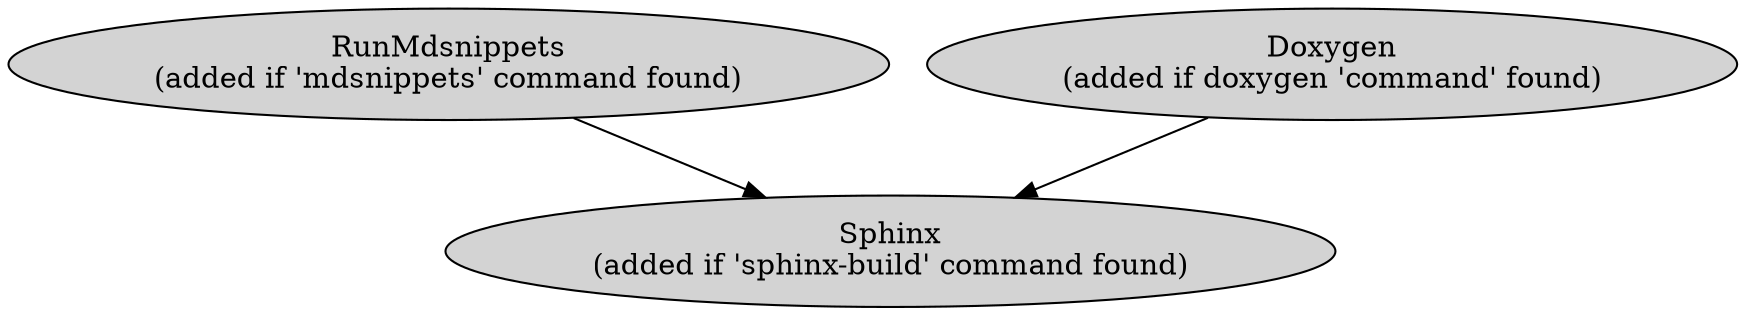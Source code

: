 digraph doxygen_flow {
    rankdir = "TB"
    node [fontsize = 14, shape = box, height = 0.25]
    edge [fontsize = 14]

    "mdsnippets" [label = "RunMdsnippets\n(added if 'mdsnippets' command found)", shape = oval, fillcolor = lightgray, style = filled]
    "doxygen" [label = "Doxygen\n(added if doxygen 'command' found)", shape = oval, fillcolor = lightgray, style = filled]
    "sphinx" [label = "Sphinx\n(added if 'sphinx-build' command found)", shape = oval, fillcolor = lightgray, style = filled]

    "mdsnippets" -> "sphinx"
    "doxygen" -> "sphinx"

}
